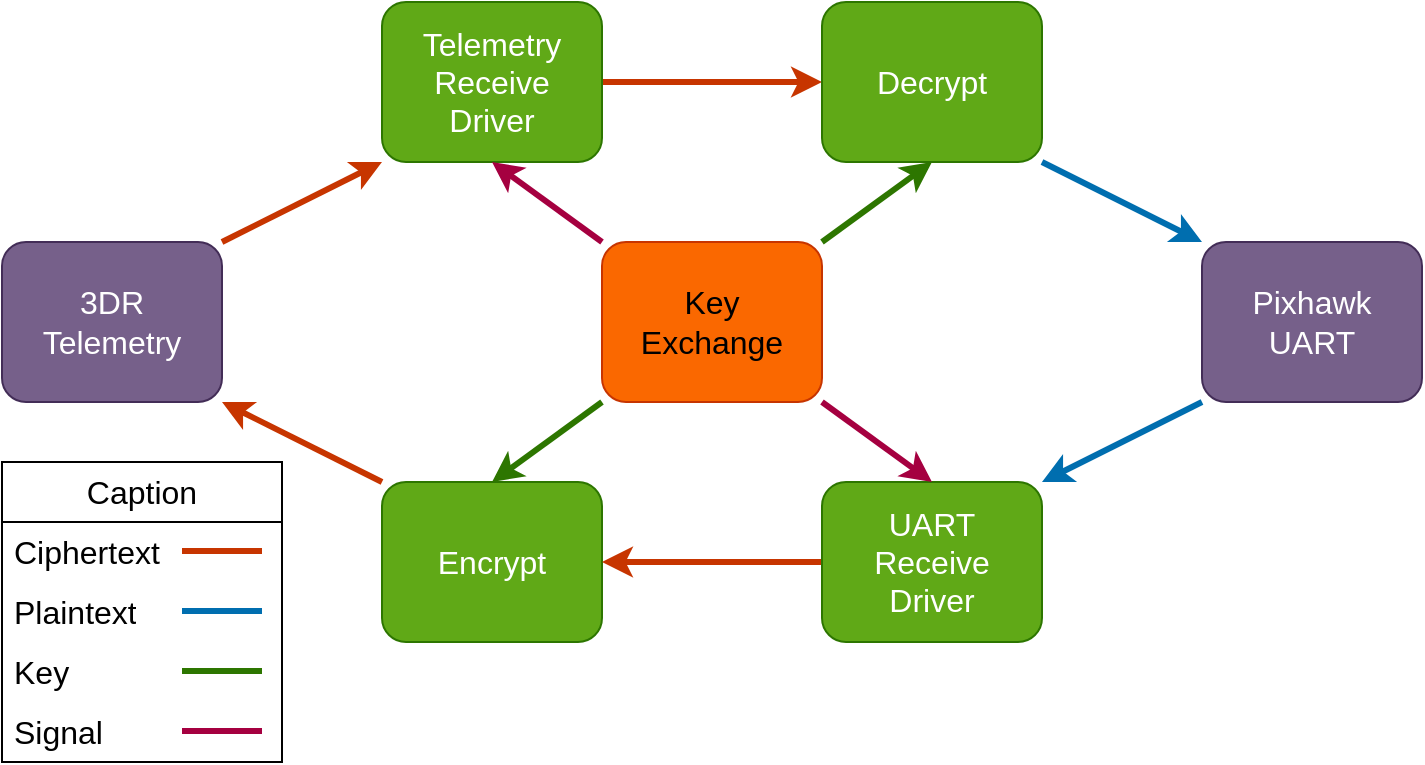 <mxfile>
    <diagram id="fu4Ob9Jp_k1N4XivNC9K" name="Page-1">
        <mxGraphModel dx="1097" dy="779" grid="1" gridSize="10" guides="1" tooltips="1" connect="1" arrows="1" fold="1" page="1" pageScale="1" pageWidth="1169" pageHeight="827" math="0" shadow="0">
            <root>
                <mxCell id="0"/>
                <mxCell id="1" parent="0"/>
                <mxCell id="20" style="edgeStyle=none;html=1;exitX=1;exitY=0;exitDx=0;exitDy=0;entryX=0;entryY=1;entryDx=0;entryDy=0;strokeWidth=3;fillColor=#fa6800;strokeColor=#C73500;" parent="1" source="16" target="17" edge="1">
                    <mxGeometry relative="1" as="geometry"/>
                </mxCell>
                <mxCell id="16" value="&lt;font style=&quot;font-size: 16px;&quot;&gt;3DR&lt;br&gt;Telemetry&lt;/font&gt;" style="rounded=1;whiteSpace=wrap;html=1;fillColor=#76608a;fontColor=#ffffff;strokeColor=#432D57;" parent="1" vertex="1">
                    <mxGeometry x="250" y="320" width="110" height="80" as="geometry"/>
                </mxCell>
                <mxCell id="24" style="edgeStyle=none;html=1;exitX=1;exitY=0.5;exitDx=0;exitDy=0;entryX=0;entryY=0.5;entryDx=0;entryDy=0;strokeWidth=3;fillColor=#fa6800;strokeColor=#C73500;" parent="1" source="17" target="22" edge="1">
                    <mxGeometry relative="1" as="geometry"/>
                </mxCell>
                <mxCell id="17" value="&lt;font style=&quot;font-size: 16px;&quot;&gt;Telemetry&lt;br&gt;Receive&lt;br&gt;Driver&lt;br&gt;&lt;/font&gt;" style="rounded=1;whiteSpace=wrap;html=1;fillColor=#60a917;fontColor=#ffffff;strokeColor=#2D7600;" parent="1" vertex="1">
                    <mxGeometry x="440" y="200" width="110" height="80" as="geometry"/>
                </mxCell>
                <mxCell id="21" style="edgeStyle=none;html=1;exitX=0;exitY=0;exitDx=0;exitDy=0;entryX=1;entryY=1;entryDx=0;entryDy=0;strokeWidth=3;fillColor=#fa6800;strokeColor=#C73500;" parent="1" source="23" target="16" edge="1">
                    <mxGeometry relative="1" as="geometry">
                        <mxPoint x="440" y="440" as="sourcePoint"/>
                    </mxGeometry>
                </mxCell>
                <mxCell id="27" style="edgeStyle=none;html=1;exitX=1;exitY=1;exitDx=0;exitDy=0;entryX=0;entryY=0;entryDx=0;entryDy=0;strokeWidth=3;fontSize=16;fillColor=#1ba1e2;strokeColor=#006EAF;" parent="1" source="22" target="26" edge="1">
                    <mxGeometry relative="1" as="geometry"/>
                </mxCell>
                <mxCell id="22" value="&lt;font style=&quot;font-size: 16px;&quot;&gt;Decrypt&lt;br&gt;&lt;/font&gt;" style="rounded=1;whiteSpace=wrap;html=1;fillColor=#60a917;fontColor=#ffffff;strokeColor=#2D7600;" parent="1" vertex="1">
                    <mxGeometry x="660" y="200" width="110" height="80" as="geometry"/>
                </mxCell>
                <mxCell id="23" value="&lt;font style=&quot;font-size: 16px;&quot;&gt;Encrypt&lt;br&gt;&lt;/font&gt;" style="rounded=1;whiteSpace=wrap;html=1;fillColor=#60a917;fontColor=#ffffff;strokeColor=#2D7600;" parent="1" vertex="1">
                    <mxGeometry x="440" y="440" width="110" height="80" as="geometry"/>
                </mxCell>
                <mxCell id="45" style="edgeStyle=none;html=1;exitX=0;exitY=1;exitDx=0;exitDy=0;entryX=1;entryY=0;entryDx=0;entryDy=0;strokeWidth=3;fillColor=#1ba1e2;strokeColor=#006EAF;" parent="1" source="26" target="43" edge="1">
                    <mxGeometry relative="1" as="geometry"/>
                </mxCell>
                <mxCell id="26" value="&lt;font style=&quot;font-size: 16px;&quot;&gt;Pixhawk&lt;br&gt;UART&lt;/font&gt;" style="rounded=1;whiteSpace=wrap;html=1;fillColor=#76608a;fontColor=#ffffff;strokeColor=#432D57;" parent="1" vertex="1">
                    <mxGeometry x="850" y="320" width="110" height="80" as="geometry"/>
                </mxCell>
                <mxCell id="33" value="Caption" style="swimlane;fontStyle=0;childLayout=stackLayout;horizontal=1;startSize=30;horizontalStack=0;resizeParent=1;resizeParentMax=0;resizeLast=0;collapsible=1;marginBottom=0;whiteSpace=wrap;html=1;fontSize=16;" parent="1" vertex="1">
                    <mxGeometry x="250" y="430" width="140" height="150" as="geometry"/>
                </mxCell>
                <mxCell id="34" value="Ciphertext" style="text;strokeColor=none;fillColor=none;align=left;verticalAlign=middle;spacingLeft=4;spacingRight=4;overflow=hidden;points=[[0,0.5],[1,0.5]];portConstraint=eastwest;rotatable=0;whiteSpace=wrap;html=1;fontSize=16;" parent="33" vertex="1">
                    <mxGeometry y="30" width="140" height="30" as="geometry"/>
                </mxCell>
                <mxCell id="40" value="" style="endArrow=none;html=1;strokeWidth=3;fontSize=16;fillColor=#fa6800;strokeColor=#C73500;" parent="33" edge="1">
                    <mxGeometry width="50" height="50" relative="1" as="geometry">
                        <mxPoint x="90" y="44.47" as="sourcePoint"/>
                        <mxPoint x="130" y="44.47" as="targetPoint"/>
                    </mxGeometry>
                </mxCell>
                <mxCell id="35" value="Plaintext" style="text;strokeColor=none;fillColor=none;align=left;verticalAlign=middle;spacingLeft=4;spacingRight=4;overflow=hidden;points=[[0,0.5],[1,0.5]];portConstraint=eastwest;rotatable=0;whiteSpace=wrap;html=1;fontSize=16;" parent="33" vertex="1">
                    <mxGeometry y="60" width="140" height="30" as="geometry"/>
                </mxCell>
                <mxCell id="53" value="" style="endArrow=none;html=1;strokeWidth=3;fontSize=16;fillColor=#60a917;strokeColor=#2D7600;" edge="1" parent="33">
                    <mxGeometry width="50" height="50" relative="1" as="geometry">
                        <mxPoint x="90" y="104.5" as="sourcePoint"/>
                        <mxPoint x="130" y="104.5" as="targetPoint"/>
                    </mxGeometry>
                </mxCell>
                <mxCell id="52" value="Key" style="text;strokeColor=none;fillColor=none;align=left;verticalAlign=middle;spacingLeft=4;spacingRight=4;overflow=hidden;points=[[0,0.5],[1,0.5]];portConstraint=eastwest;rotatable=0;whiteSpace=wrap;html=1;fontSize=16;" vertex="1" parent="33">
                    <mxGeometry y="90" width="140" height="30" as="geometry"/>
                </mxCell>
                <mxCell id="54" value="" style="endArrow=none;html=1;strokeWidth=3;fontSize=16;fillColor=#d80073;strokeColor=#A50040;" edge="1" parent="33">
                    <mxGeometry width="50" height="50" relative="1" as="geometry">
                        <mxPoint x="90" y="134.5" as="sourcePoint"/>
                        <mxPoint x="130" y="134.5" as="targetPoint"/>
                    </mxGeometry>
                </mxCell>
                <mxCell id="51" value="Signal" style="text;strokeColor=none;fillColor=none;align=left;verticalAlign=middle;spacingLeft=4;spacingRight=4;overflow=hidden;points=[[0,0.5],[1,0.5]];portConstraint=eastwest;rotatable=0;whiteSpace=wrap;html=1;fontSize=16;" vertex="1" parent="33">
                    <mxGeometry y="120" width="140" height="30" as="geometry"/>
                </mxCell>
                <mxCell id="42" value="" style="endArrow=none;html=1;strokeWidth=3;fontSize=16;fillColor=#1ba1e2;strokeColor=#006EAF;" parent="33" edge="1">
                    <mxGeometry width="50" height="50" relative="1" as="geometry">
                        <mxPoint x="90" y="74.47" as="sourcePoint"/>
                        <mxPoint x="130" y="74.47" as="targetPoint"/>
                    </mxGeometry>
                </mxCell>
                <mxCell id="44" style="edgeStyle=none;html=1;exitX=0;exitY=0.5;exitDx=0;exitDy=0;entryX=1;entryY=0.5;entryDx=0;entryDy=0;strokeWidth=3;fillColor=#fa6800;strokeColor=#C73500;" parent="1" source="43" target="23" edge="1">
                    <mxGeometry relative="1" as="geometry"/>
                </mxCell>
                <mxCell id="43" value="&lt;font style=&quot;font-size: 16px;&quot;&gt;UART&lt;br&gt;Receive&lt;br&gt;Driver&lt;br&gt;&lt;/font&gt;" style="rounded=1;whiteSpace=wrap;html=1;fillColor=#60a917;fontColor=#ffffff;strokeColor=#2D7600;" parent="1" vertex="1">
                    <mxGeometry x="660" y="440" width="110" height="80" as="geometry"/>
                </mxCell>
                <mxCell id="47" style="edgeStyle=none;html=1;exitX=1;exitY=0;exitDx=0;exitDy=0;entryX=0.5;entryY=1;entryDx=0;entryDy=0;strokeWidth=3;fillColor=#60a917;strokeColor=#2D7600;" edge="1" parent="1" source="46" target="22">
                    <mxGeometry relative="1" as="geometry">
                        <mxPoint x="670" y="320" as="sourcePoint"/>
                    </mxGeometry>
                </mxCell>
                <mxCell id="48" style="edgeStyle=none;html=1;exitX=0;exitY=1;exitDx=0;exitDy=0;entryX=0.5;entryY=0;entryDx=0;entryDy=0;strokeWidth=3;fillColor=#60a917;strokeColor=#2D7600;" edge="1" parent="1" source="46" target="23">
                    <mxGeometry relative="1" as="geometry"/>
                </mxCell>
                <mxCell id="49" style="edgeStyle=none;html=1;exitX=0;exitY=0;exitDx=0;exitDy=0;entryX=0.5;entryY=1;entryDx=0;entryDy=0;strokeWidth=3;fillColor=#d80073;strokeColor=#A50040;" edge="1" parent="1" source="46" target="17">
                    <mxGeometry relative="1" as="geometry"/>
                </mxCell>
                <mxCell id="50" style="edgeStyle=none;html=1;exitX=1;exitY=1;exitDx=0;exitDy=0;entryX=0.5;entryY=0;entryDx=0;entryDy=0;strokeWidth=3;fillColor=#d80073;strokeColor=#A50040;" edge="1" parent="1" source="46" target="43">
                    <mxGeometry relative="1" as="geometry">
                        <mxPoint x="670" y="400" as="sourcePoint"/>
                    </mxGeometry>
                </mxCell>
                <mxCell id="46" value="&lt;font style=&quot;font-size: 16px;&quot;&gt;Key&lt;br&gt;Exchange&lt;br&gt;&lt;/font&gt;" style="rounded=1;whiteSpace=wrap;html=1;fillColor=#fa6800;fontColor=#000000;strokeColor=#C73500;" vertex="1" parent="1">
                    <mxGeometry x="550" y="320" width="110" height="80" as="geometry"/>
                </mxCell>
            </root>
        </mxGraphModel>
    </diagram>
</mxfile>